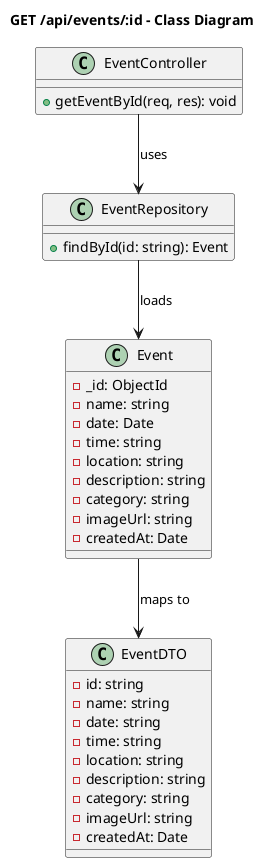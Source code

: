 @startuml Get Individual Event
title GET /api/events/:id – Class Diagram

class EventDTO {
  - id: string
  - name: string
  - date: string
  - time: string
  - location: string
  - description: string
  - category: string
  - imageUrl: string
  - createdAt: Date
}

class Event {
  - _id: ObjectId
  - name: string
  - date: Date
  - time: string
  - location: string
  - description: string
  - category: string
  - imageUrl: string
  - createdAt: Date
}

class EventRepository {
  + findById(id: string): Event
}

class EventController {
  + getEventById(req, res): void
}

EventController --> EventRepository : uses
EventRepository --> Event : loads
Event --> EventDTO : maps to

@enduml
